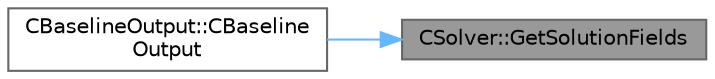 digraph "CSolver::GetSolutionFields"
{
 // LATEX_PDF_SIZE
  bgcolor="transparent";
  edge [fontname=Helvetica,fontsize=10,labelfontname=Helvetica,labelfontsize=10];
  node [fontname=Helvetica,fontsize=10,shape=box,height=0.2,width=0.4];
  rankdir="RL";
  Node1 [id="Node000001",label="CSolver::GetSolutionFields",height=0.2,width=0.4,color="gray40", fillcolor="grey60", style="filled", fontcolor="black",tooltip="Get the solution fields."];
  Node1 -> Node2 [id="edge1_Node000001_Node000002",dir="back",color="steelblue1",style="solid",tooltip=" "];
  Node2 [id="Node000002",label="CBaselineOutput::CBaseline\lOutput",height=0.2,width=0.4,color="grey40", fillcolor="white", style="filled",URL="$classCBaselineOutput.html#a20c04097f32c3873fe1fc778e811653f",tooltip="Constructor of the class."];
}
